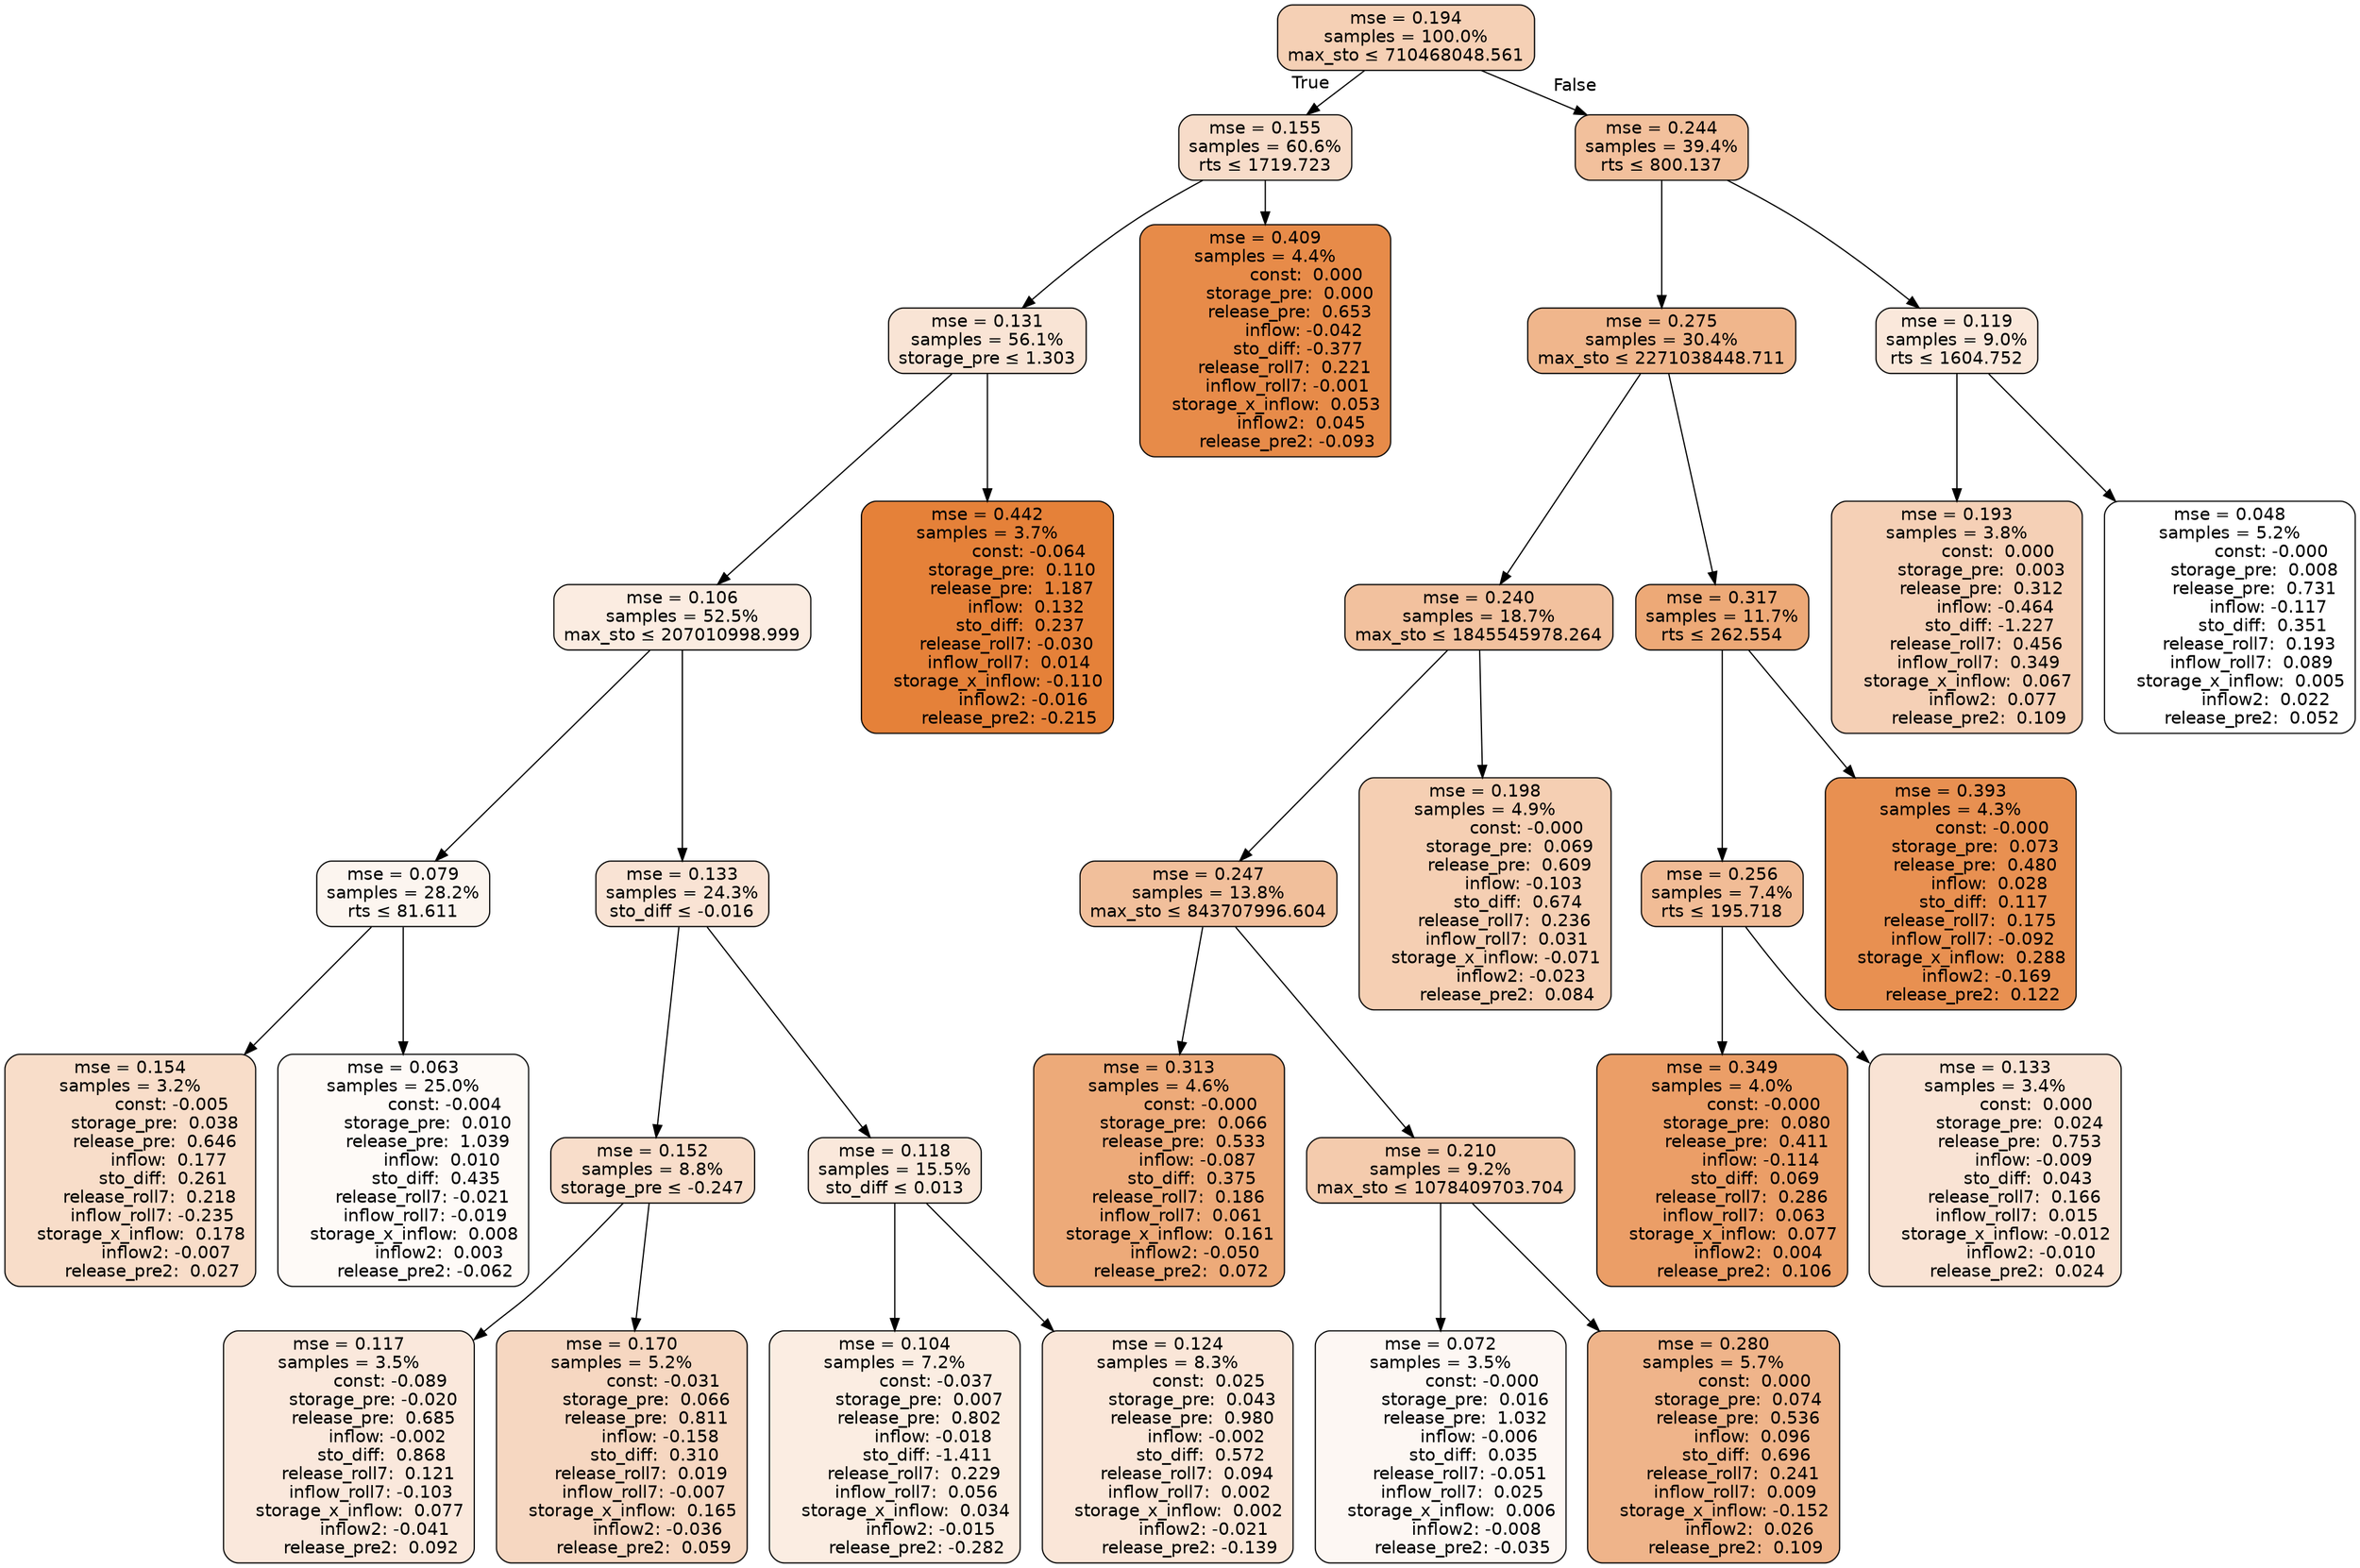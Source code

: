 digraph tree {
bgcolor="transparent"
node [shape=rectangle, style="filled, rounded", color="black", fontname=helvetica] ;
edge [fontname=helvetica] ;
	"0" [label="mse = 0.194
samples = 100.0%
max_sto &le; 710468048.561", fillcolor="#f5d0b5"]
	"1" [label="mse = 0.155
samples = 60.6%
rts &le; 1719.723", fillcolor="#f7dcc9"]
	"2" [label="mse = 0.131
samples = 56.1%
storage_pre &le; 1.303", fillcolor="#f9e4d5"]
	"3" [label="mse = 0.106
samples = 52.5%
max_sto &le; 207010998.999", fillcolor="#fbece1"]
	"4" [label="mse = 0.079
samples = 28.2%
rts &le; 81.611", fillcolor="#fcf5ef"]
	"5" [label="mse = 0.154
samples = 3.2%
               const: -0.005
         storage_pre:  0.038
         release_pre:  0.646
              inflow:  0.177
            sto_diff:  0.261
       release_roll7:  0.218
        inflow_roll7: -0.235
    storage_x_inflow:  0.178
             inflow2: -0.007
        release_pre2:  0.027", fillcolor="#f8ddc9"]
	"6" [label="mse = 0.063
samples = 25.0%
               const: -0.004
         storage_pre:  0.010
         release_pre:  1.039
              inflow:  0.010
            sto_diff:  0.435
       release_roll7: -0.021
        inflow_roll7: -0.019
    storage_x_inflow:  0.008
             inflow2:  0.003
        release_pre2: -0.062", fillcolor="#fefaf7"]
	"7" [label="mse = 0.133
samples = 24.3%
sto_diff &le; -0.016", fillcolor="#f9e3d4"]
	"8" [label="mse = 0.152
samples = 8.8%
storage_pre &le; -0.247", fillcolor="#f8ddca"]
	"9" [label="mse = 0.117
samples = 3.5%
               const: -0.089
         storage_pre: -0.020
         release_pre:  0.685
              inflow: -0.002
            sto_diff:  0.868
       release_roll7:  0.121
        inflow_roll7: -0.103
    storage_x_inflow:  0.077
             inflow2: -0.041
        release_pre2:  0.092", fillcolor="#fae8dc"]
	"10" [label="mse = 0.170
samples = 5.2%
               const: -0.031
         storage_pre:  0.066
         release_pre:  0.811
              inflow: -0.158
            sto_diff:  0.310
       release_roll7:  0.019
        inflow_roll7: -0.007
    storage_x_inflow:  0.165
             inflow2: -0.036
        release_pre2:  0.059", fillcolor="#f6d7c1"]
	"11" [label="mse = 0.118
samples = 15.5%
sto_diff &le; 0.013", fillcolor="#fae8db"]
	"12" [label="mse = 0.104
samples = 7.2%
               const: -0.037
         storage_pre:  0.007
         release_pre:  0.802
              inflow: -0.018
            sto_diff: -1.411
       release_roll7:  0.229
        inflow_roll7:  0.056
    storage_x_inflow:  0.034
             inflow2: -0.015
        release_pre2: -0.282", fillcolor="#fbede2"]
	"13" [label="mse = 0.124
samples = 8.3%
               const:  0.025
         storage_pre:  0.043
         release_pre:  0.980
              inflow: -0.002
            sto_diff:  0.572
       release_roll7:  0.094
        inflow_roll7:  0.002
    storage_x_inflow:  0.002
             inflow2: -0.021
        release_pre2: -0.139", fillcolor="#fae6d8"]
	"14" [label="mse = 0.442
samples = 3.7%
               const: -0.064
         storage_pre:  0.110
         release_pre:  1.187
              inflow:  0.132
            sto_diff:  0.237
       release_roll7: -0.030
        inflow_roll7:  0.014
    storage_x_inflow: -0.110
             inflow2: -0.016
        release_pre2: -0.215", fillcolor="#e58139"]
	"15" [label="mse = 0.409
samples = 4.4%
               const:  0.000
         storage_pre:  0.000
         release_pre:  0.653
              inflow: -0.042
            sto_diff: -0.377
       release_roll7:  0.221
        inflow_roll7: -0.001
    storage_x_inflow:  0.053
             inflow2:  0.045
        release_pre2: -0.093", fillcolor="#e78b49"]
	"16" [label="mse = 0.244
samples = 39.4%
rts &le; 800.137", fillcolor="#f2c09c"]
	"17" [label="mse = 0.275
samples = 30.4%
max_sto &le; 2271038448.711", fillcolor="#f0b68c"]
	"18" [label="mse = 0.240
samples = 18.7%
max_sto &le; 1845545978.264", fillcolor="#f2c19e"]
	"19" [label="mse = 0.247
samples = 13.8%
max_sto &le; 843707996.604", fillcolor="#f1bf9b"]
	"20" [label="mse = 0.313
samples = 4.6%
               const: -0.000
         storage_pre:  0.066
         release_pre:  0.533
              inflow: -0.087
            sto_diff:  0.375
       release_roll7:  0.186
        inflow_roll7:  0.061
    storage_x_inflow:  0.161
             inflow2: -0.050
        release_pre2:  0.072", fillcolor="#edaa79"]
	"21" [label="mse = 0.210
samples = 9.2%
max_sto &le; 1078409703.704", fillcolor="#f4cbad"]
	"22" [label="mse = 0.072
samples = 3.5%
               const: -0.000
         storage_pre:  0.016
         release_pre:  1.032
              inflow: -0.006
            sto_diff:  0.035
       release_roll7: -0.051
        inflow_roll7:  0.025
    storage_x_inflow:  0.006
             inflow2: -0.008
        release_pre2: -0.035", fillcolor="#fdf7f3"]
	"23" [label="mse = 0.280
samples = 5.7%
               const:  0.000
         storage_pre:  0.074
         release_pre:  0.536
              inflow:  0.096
            sto_diff:  0.696
       release_roll7:  0.241
        inflow_roll7:  0.009
    storage_x_inflow: -0.152
             inflow2:  0.026
        release_pre2:  0.109", fillcolor="#efb48a"]
	"24" [label="mse = 0.198
samples = 4.9%
               const: -0.000
         storage_pre:  0.069
         release_pre:  0.609
              inflow: -0.103
            sto_diff:  0.674
       release_roll7:  0.236
        inflow_roll7:  0.031
    storage_x_inflow: -0.071
             inflow2: -0.023
        release_pre2:  0.084", fillcolor="#f5cfb3"]
	"25" [label="mse = 0.317
samples = 11.7%
rts &le; 262.554", fillcolor="#eda977"]
	"26" [label="mse = 0.256
samples = 7.4%
rts &le; 195.718", fillcolor="#f1bc96"]
	"27" [label="mse = 0.349
samples = 4.0%
               const: -0.000
         storage_pre:  0.080
         release_pre:  0.411
              inflow: -0.114
            sto_diff:  0.069
       release_roll7:  0.286
        inflow_roll7:  0.063
    storage_x_inflow:  0.077
             inflow2:  0.004
        release_pre2:  0.106", fillcolor="#eb9e67"]
	"28" [label="mse = 0.133
samples = 3.4%
               const:  0.000
         storage_pre:  0.024
         release_pre:  0.753
              inflow: -0.009
            sto_diff:  0.043
       release_roll7:  0.166
        inflow_roll7:  0.015
    storage_x_inflow: -0.012
             inflow2: -0.010
        release_pre2:  0.024", fillcolor="#f9e3d4"]
	"29" [label="mse = 0.393
samples = 4.3%
               const: -0.000
         storage_pre:  0.073
         release_pre:  0.480
              inflow:  0.028
            sto_diff:  0.117
       release_roll7:  0.175
        inflow_roll7: -0.092
    storage_x_inflow:  0.288
             inflow2: -0.169
        release_pre2:  0.122", fillcolor="#e89051"]
	"30" [label="mse = 0.119
samples = 9.0%
rts &le; 1604.752", fillcolor="#fae8db"]
	"31" [label="mse = 0.193
samples = 3.8%
               const:  0.000
         storage_pre:  0.003
         release_pre:  0.312
              inflow: -0.464
            sto_diff: -1.227
       release_roll7:  0.456
        inflow_roll7:  0.349
    storage_x_inflow:  0.067
             inflow2:  0.077
        release_pre2:  0.109", fillcolor="#f5d0b6"]
	"32" [label="mse = 0.048
samples = 5.2%
               const: -0.000
         storage_pre:  0.008
         release_pre:  0.731
              inflow: -0.117
            sto_diff:  0.351
       release_roll7:  0.193
        inflow_roll7:  0.089
    storage_x_inflow:  0.005
             inflow2:  0.022
        release_pre2:  0.052", fillcolor="#ffffff"]

	"0" -> "1" [labeldistance=2.5, labelangle=45, headlabel="True"]
	"1" -> "2"
	"2" -> "3"
	"3" -> "4"
	"4" -> "5"
	"4" -> "6"
	"3" -> "7"
	"7" -> "8"
	"8" -> "9"
	"8" -> "10"
	"7" -> "11"
	"11" -> "12"
	"11" -> "13"
	"2" -> "14"
	"1" -> "15"
	"0" -> "16" [labeldistance=2.5, labelangle=-45, headlabel="False"]
	"16" -> "17"
	"17" -> "18"
	"18" -> "19"
	"19" -> "20"
	"19" -> "21"
	"21" -> "22"
	"21" -> "23"
	"18" -> "24"
	"17" -> "25"
	"25" -> "26"
	"26" -> "27"
	"26" -> "28"
	"25" -> "29"
	"16" -> "30"
	"30" -> "31"
	"30" -> "32"
}
